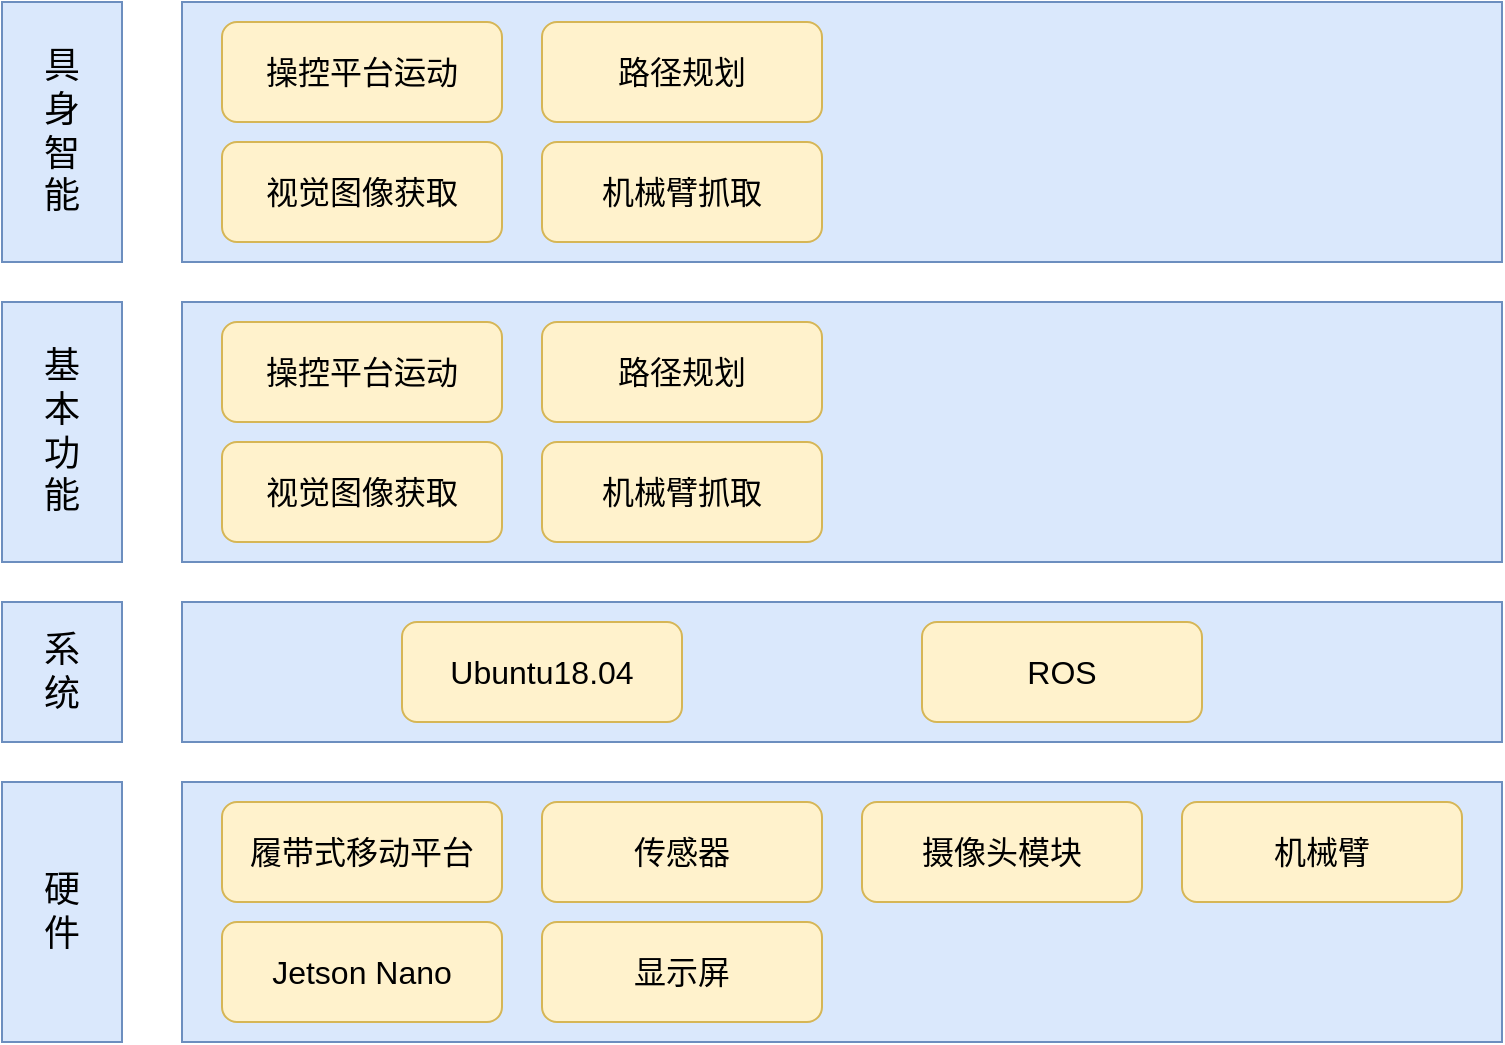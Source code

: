 <mxfile version="24.2.8" type="github">
  <diagram name="第 1 页" id="hDYtWIxzfEqBtP1Cjkg2">
    <mxGraphModel dx="1687" dy="878" grid="1" gridSize="10" guides="1" tooltips="1" connect="1" arrows="1" fold="1" page="1" pageScale="1" pageWidth="827" pageHeight="1169" math="0" shadow="0">
      <root>
        <mxCell id="0" />
        <mxCell id="1" parent="0" />
        <mxCell id="8SR--FJlMm__Suw2POkN-6" value="" style="rounded=0;whiteSpace=wrap;html=1;fillColor=#dae8fc;strokeColor=#6c8ebf;" vertex="1" parent="1">
          <mxGeometry x="140" y="440" width="660" height="130" as="geometry" />
        </mxCell>
        <mxCell id="8SR--FJlMm__Suw2POkN-4" value="&lt;font style=&quot;font-size: 16px;&quot;&gt;履带式移动平台&lt;/font&gt;" style="rounded=1;whiteSpace=wrap;html=1;fillColor=#fff2cc;strokeColor=#d6b656;" vertex="1" parent="1">
          <mxGeometry x="160" y="450" width="140" height="50" as="geometry" />
        </mxCell>
        <mxCell id="8SR--FJlMm__Suw2POkN-7" value="&lt;font style=&quot;font-size: 16px;&quot;&gt;传感器&lt;/font&gt;" style="rounded=1;whiteSpace=wrap;html=1;fillColor=#fff2cc;strokeColor=#d6b656;" vertex="1" parent="1">
          <mxGeometry x="320" y="450" width="140" height="50" as="geometry" />
        </mxCell>
        <mxCell id="8SR--FJlMm__Suw2POkN-8" value="&lt;font style=&quot;font-size: 16px;&quot;&gt;摄像头模块&lt;/font&gt;" style="rounded=1;whiteSpace=wrap;html=1;fillColor=#fff2cc;strokeColor=#d6b656;" vertex="1" parent="1">
          <mxGeometry x="480" y="450" width="140" height="50" as="geometry" />
        </mxCell>
        <mxCell id="8SR--FJlMm__Suw2POkN-9" value="&lt;font style=&quot;font-size: 16px;&quot;&gt;机械臂&lt;/font&gt;" style="rounded=1;whiteSpace=wrap;html=1;fillColor=#fff2cc;strokeColor=#d6b656;" vertex="1" parent="1">
          <mxGeometry x="640" y="450" width="140" height="50" as="geometry" />
        </mxCell>
        <mxCell id="8SR--FJlMm__Suw2POkN-10" value="&lt;font face=&quot;Helvetica&quot; style=&quot;font-size: 18px;&quot;&gt;硬&lt;/font&gt;&lt;div&gt;&lt;font face=&quot;Helvetica&quot; style=&quot;font-size: 18px;&quot;&gt;件&lt;/font&gt;&lt;/div&gt;" style="rounded=0;whiteSpace=wrap;html=1;fillColor=#dae8fc;strokeColor=#6c8ebf;" vertex="1" parent="1">
          <mxGeometry x="50" y="440" width="60" height="130" as="geometry" />
        </mxCell>
        <mxCell id="8SR--FJlMm__Suw2POkN-14" value="&lt;font style=&quot;font-size: 16px;&quot;&gt;Jetson Nano&lt;/font&gt;" style="rounded=1;whiteSpace=wrap;html=1;fillColor=#fff2cc;strokeColor=#d6b656;" vertex="1" parent="1">
          <mxGeometry x="160" y="510" width="140" height="50" as="geometry" />
        </mxCell>
        <mxCell id="8SR--FJlMm__Suw2POkN-15" value="&lt;font face=&quot;Helvetica&quot; style=&quot;font-size: 18px;&quot;&gt;系&lt;/font&gt;&lt;div&gt;&lt;font face=&quot;Helvetica&quot; style=&quot;font-size: 18px;&quot;&gt;统&lt;/font&gt;&lt;/div&gt;" style="rounded=0;whiteSpace=wrap;html=1;fillColor=#dae8fc;strokeColor=#6c8ebf;" vertex="1" parent="1">
          <mxGeometry x="50" y="350" width="60" height="70" as="geometry" />
        </mxCell>
        <mxCell id="8SR--FJlMm__Suw2POkN-16" value="&lt;font style=&quot;font-size: 16px;&quot;&gt;显示屏&lt;/font&gt;" style="rounded=1;whiteSpace=wrap;html=1;fillColor=#fff2cc;strokeColor=#d6b656;" vertex="1" parent="1">
          <mxGeometry x="320" y="510" width="140" height="50" as="geometry" />
        </mxCell>
        <mxCell id="8SR--FJlMm__Suw2POkN-17" value="" style="rounded=0;whiteSpace=wrap;html=1;fillColor=#dae8fc;strokeColor=#6c8ebf;" vertex="1" parent="1">
          <mxGeometry x="140" y="350" width="660" height="70" as="geometry" />
        </mxCell>
        <mxCell id="8SR--FJlMm__Suw2POkN-18" value="&lt;font style=&quot;font-size: 16px;&quot;&gt;Ubuntu18.04&lt;/font&gt;" style="rounded=1;whiteSpace=wrap;html=1;fillColor=#fff2cc;strokeColor=#d6b656;" vertex="1" parent="1">
          <mxGeometry x="250" y="360" width="140" height="50" as="geometry" />
        </mxCell>
        <mxCell id="8SR--FJlMm__Suw2POkN-19" value="&lt;font style=&quot;font-size: 16px;&quot;&gt;ROS&lt;/font&gt;" style="rounded=1;whiteSpace=wrap;html=1;fillColor=#fff2cc;strokeColor=#d6b656;" vertex="1" parent="1">
          <mxGeometry x="510" y="360" width="140" height="50" as="geometry" />
        </mxCell>
        <mxCell id="8SR--FJlMm__Suw2POkN-20" value="&lt;span style=&quot;font-size: 18px;&quot;&gt;基&lt;/span&gt;&lt;div&gt;&lt;span style=&quot;font-size: 18px;&quot;&gt;本&lt;/span&gt;&lt;/div&gt;&lt;div&gt;&lt;span style=&quot;font-size: 18px;&quot;&gt;功&lt;/span&gt;&lt;/div&gt;&lt;div&gt;&lt;span style=&quot;font-size: 18px;&quot;&gt;能&lt;/span&gt;&lt;/div&gt;" style="rounded=0;whiteSpace=wrap;html=1;fillColor=#dae8fc;strokeColor=#6c8ebf;" vertex="1" parent="1">
          <mxGeometry x="50" y="200" width="60" height="130" as="geometry" />
        </mxCell>
        <mxCell id="8SR--FJlMm__Suw2POkN-21" value="" style="rounded=0;whiteSpace=wrap;html=1;fillColor=#dae8fc;strokeColor=#6c8ebf;" vertex="1" parent="1">
          <mxGeometry x="140" y="200" width="660" height="130" as="geometry" />
        </mxCell>
        <mxCell id="8SR--FJlMm__Suw2POkN-22" value="&lt;font style=&quot;font-size: 16px;&quot;&gt;机械臂抓取&lt;/font&gt;" style="rounded=1;whiteSpace=wrap;html=1;fillColor=#fff2cc;strokeColor=#d6b656;" vertex="1" parent="1">
          <mxGeometry x="320" y="270" width="140" height="50" as="geometry" />
        </mxCell>
        <mxCell id="8SR--FJlMm__Suw2POkN-23" value="&lt;span style=&quot;font-size: 16px;&quot;&gt;操控平台运动&lt;/span&gt;" style="rounded=1;whiteSpace=wrap;html=1;fillColor=#fff2cc;strokeColor=#d6b656;" vertex="1" parent="1">
          <mxGeometry x="160" y="210" width="140" height="50" as="geometry" />
        </mxCell>
        <mxCell id="8SR--FJlMm__Suw2POkN-24" value="&lt;font style=&quot;font-size: 16px;&quot;&gt;视觉图像获取&lt;/font&gt;" style="rounded=1;whiteSpace=wrap;html=1;fillColor=#fff2cc;strokeColor=#d6b656;" vertex="1" parent="1">
          <mxGeometry x="160" y="270" width="140" height="50" as="geometry" />
        </mxCell>
        <mxCell id="8SR--FJlMm__Suw2POkN-25" value="&lt;font style=&quot;font-size: 16px;&quot;&gt;路径规划&lt;/font&gt;" style="rounded=1;whiteSpace=wrap;html=1;fillColor=#fff2cc;strokeColor=#d6b656;" vertex="1" parent="1">
          <mxGeometry x="320" y="210" width="140" height="50" as="geometry" />
        </mxCell>
        <mxCell id="8SR--FJlMm__Suw2POkN-26" value="&lt;span style=&quot;font-size: 18px;&quot;&gt;具&lt;/span&gt;&lt;div&gt;&lt;span style=&quot;font-size: 18px;&quot;&gt;身&lt;/span&gt;&lt;div&gt;&lt;span style=&quot;font-size: 18px;&quot;&gt;智&lt;/span&gt;&lt;div&gt;&lt;span style=&quot;font-size: 18px;&quot;&gt;能&lt;/span&gt;&lt;/div&gt;&lt;/div&gt;&lt;/div&gt;" style="rounded=0;whiteSpace=wrap;html=1;fillColor=#dae8fc;strokeColor=#6c8ebf;" vertex="1" parent="1">
          <mxGeometry x="50" y="50" width="60" height="130" as="geometry" />
        </mxCell>
        <mxCell id="8SR--FJlMm__Suw2POkN-27" value="" style="rounded=0;whiteSpace=wrap;html=1;fillColor=#dae8fc;strokeColor=#6c8ebf;" vertex="1" parent="1">
          <mxGeometry x="140" y="50" width="660" height="130" as="geometry" />
        </mxCell>
        <mxCell id="8SR--FJlMm__Suw2POkN-28" value="&lt;font style=&quot;font-size: 16px;&quot;&gt;机械臂抓取&lt;/font&gt;" style="rounded=1;whiteSpace=wrap;html=1;fillColor=#fff2cc;strokeColor=#d6b656;" vertex="1" parent="1">
          <mxGeometry x="320" y="120" width="140" height="50" as="geometry" />
        </mxCell>
        <mxCell id="8SR--FJlMm__Suw2POkN-29" value="&lt;span style=&quot;font-size: 16px;&quot;&gt;操控平台运动&lt;/span&gt;" style="rounded=1;whiteSpace=wrap;html=1;fillColor=#fff2cc;strokeColor=#d6b656;" vertex="1" parent="1">
          <mxGeometry x="160" y="60" width="140" height="50" as="geometry" />
        </mxCell>
        <mxCell id="8SR--FJlMm__Suw2POkN-30" value="&lt;font style=&quot;font-size: 16px;&quot;&gt;视觉图像获取&lt;/font&gt;" style="rounded=1;whiteSpace=wrap;html=1;fillColor=#fff2cc;strokeColor=#d6b656;" vertex="1" parent="1">
          <mxGeometry x="160" y="120" width="140" height="50" as="geometry" />
        </mxCell>
        <mxCell id="8SR--FJlMm__Suw2POkN-31" value="&lt;font style=&quot;font-size: 16px;&quot;&gt;路径规划&lt;/font&gt;" style="rounded=1;whiteSpace=wrap;html=1;fillColor=#fff2cc;strokeColor=#d6b656;" vertex="1" parent="1">
          <mxGeometry x="320" y="60" width="140" height="50" as="geometry" />
        </mxCell>
      </root>
    </mxGraphModel>
  </diagram>
</mxfile>
